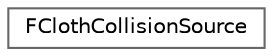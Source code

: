 digraph "Graphical Class Hierarchy"
{
 // INTERACTIVE_SVG=YES
 // LATEX_PDF_SIZE
  bgcolor="transparent";
  edge [fontname=Helvetica,fontsize=10,labelfontname=Helvetica,labelfontsize=10];
  node [fontname=Helvetica,fontsize=10,shape=box,height=0.2,width=0.4];
  rankdir="LR";
  Node0 [id="Node000000",label="FClothCollisionSource",height=0.2,width=0.4,color="grey40", fillcolor="white", style="filled",URL="$d0/df6/structFClothCollisionSource.html",tooltip="Helper struct used to store info about a cloth collision source."];
}
